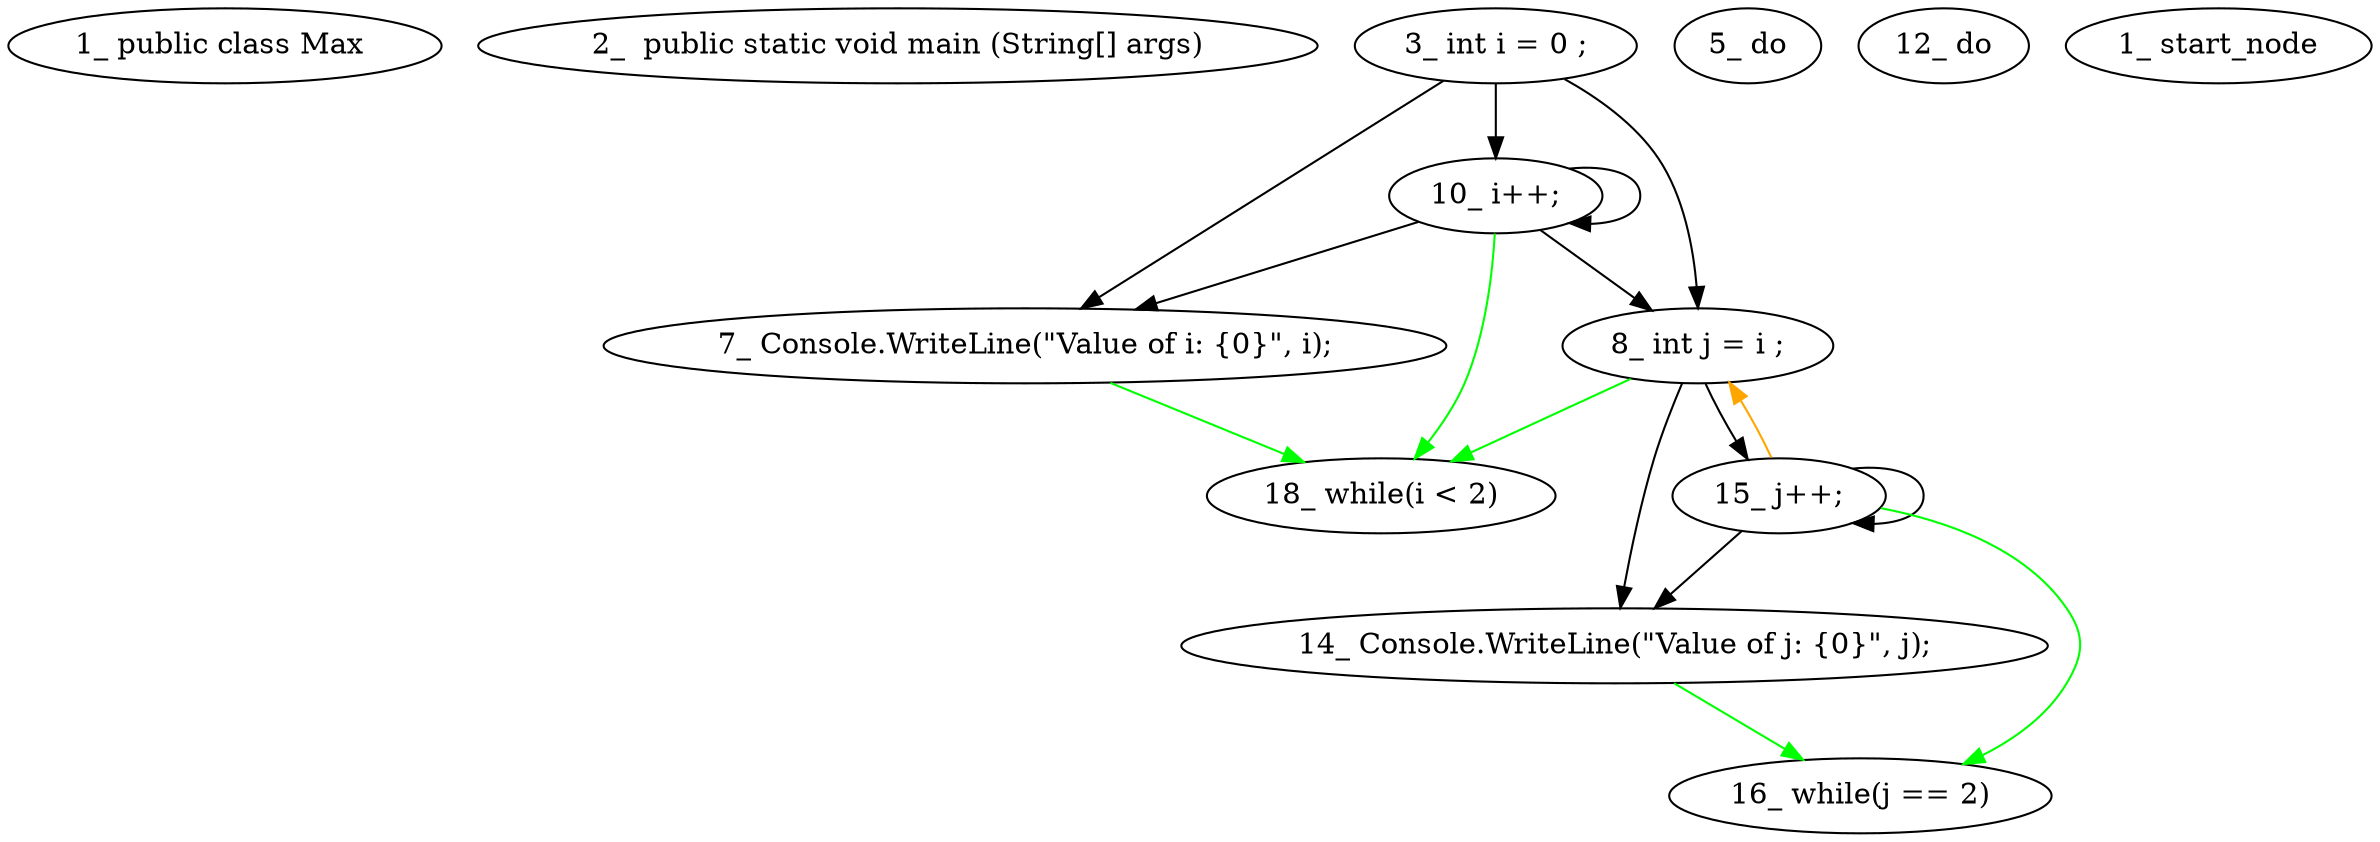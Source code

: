 digraph  {
6 [label="1_\ public\ class\ Max\ ", type_label=class_declaration];
10 [label="2_\ \ public\ static\ void\ main\ \(String\[\]\ args\)", type_label=method_declaration];
22 [label="3_\ int\ i\ =\ 0\ ;", type_label=local_declaration];
29 [label="5_\ do", type_label=do];
31 [label="7_\ Console\.WriteLine\(\"Value\ of\ i:\ \{0\}\",\ i\);", type_label=expression_statement];
41 [label="8_\ int\ j\ =\ i\ ;", type_label=local_declaration];
48 [label="10_\ i\+\+;", type_label=expression_statement];
51 [label="12_\ do", type_label=do];
53 [label="14_\ Console\.WriteLine\(\"Value\ of\ j:\ \{0\}\",\ j\);", type_label=expression_statement];
63 [label="15_\ j\+\+;", type_label=expression_statement];
66 [label="16_\ while\(j\ ==\ 2\)", type_label=while];
69 [label="18_\ while\(i\ <\ 2\)", type_label=while];
1 [label="1_\ start_node", type_label=start];
22 -> 31  [key=0, used_def=i];
22 -> 41  [key=0, used_def=i];
22 -> 48  [key=0, used_def=i];
31 -> 69  [color=green, key=0];
41 -> 53  [key=0, used_def=j];
41 -> 63  [key=0, used_def=j];
41 -> 69  [color=green, key=0];
48 -> 31  [key=0, used_def=i];
48 -> 41  [key=0, used_def=i];
48 -> 48  [key=0, used_def=i];
48 -> 69  [color=green, key=0];
53 -> 66  [color=green, key=0];
63 -> 41  [color=orange, key=0];
63 -> 53  [key=0, used_def=j];
63 -> 63  [key=0, used_def=j];
63 -> 66  [color=green, key=0];
}
